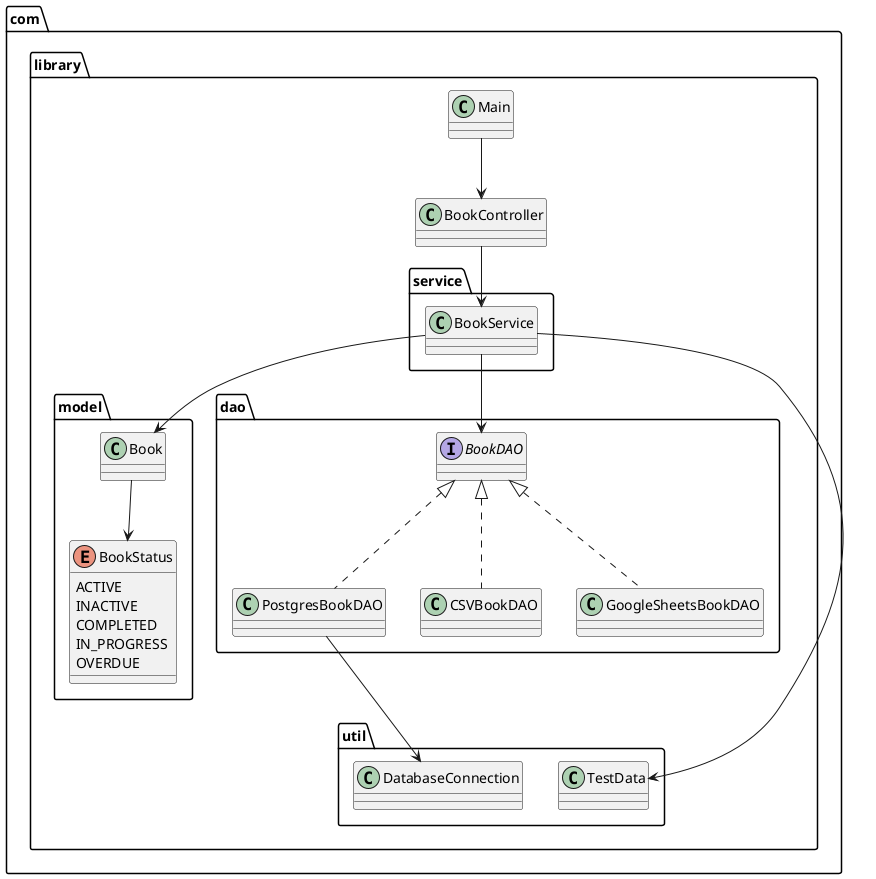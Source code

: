 @startuml

package "com.library" {
  class Main
  class BookController
}

package "com.library.model" {
  enum BookStatus {
    ACTIVE
    INACTIVE
    COMPLETED
    IN_PROGRESS
    OVERDUE
  }
  class Book
}

package "com.library.dao" {
  interface BookDAO
  class PostgresBookDAO
  class CSVBookDAO
  class GoogleSheetsBookDAO
}

package "com.library.service" {
  class BookService
}

package "com.library.util" {
  class DatabaseConnection
  class TestData
}

' Связи между компонентами
Main --> BookController
BookController --> BookService
BookService --> BookDAO
BookService --> Book

BookDAO <|.. PostgresBookDAO
BookDAO <|.. CSVBookDAO
BookDAO <|.. GoogleSheetsBookDAO

PostgresBookDAO --> DatabaseConnection
Book --> BookStatus
BookService --> TestData

@enduml